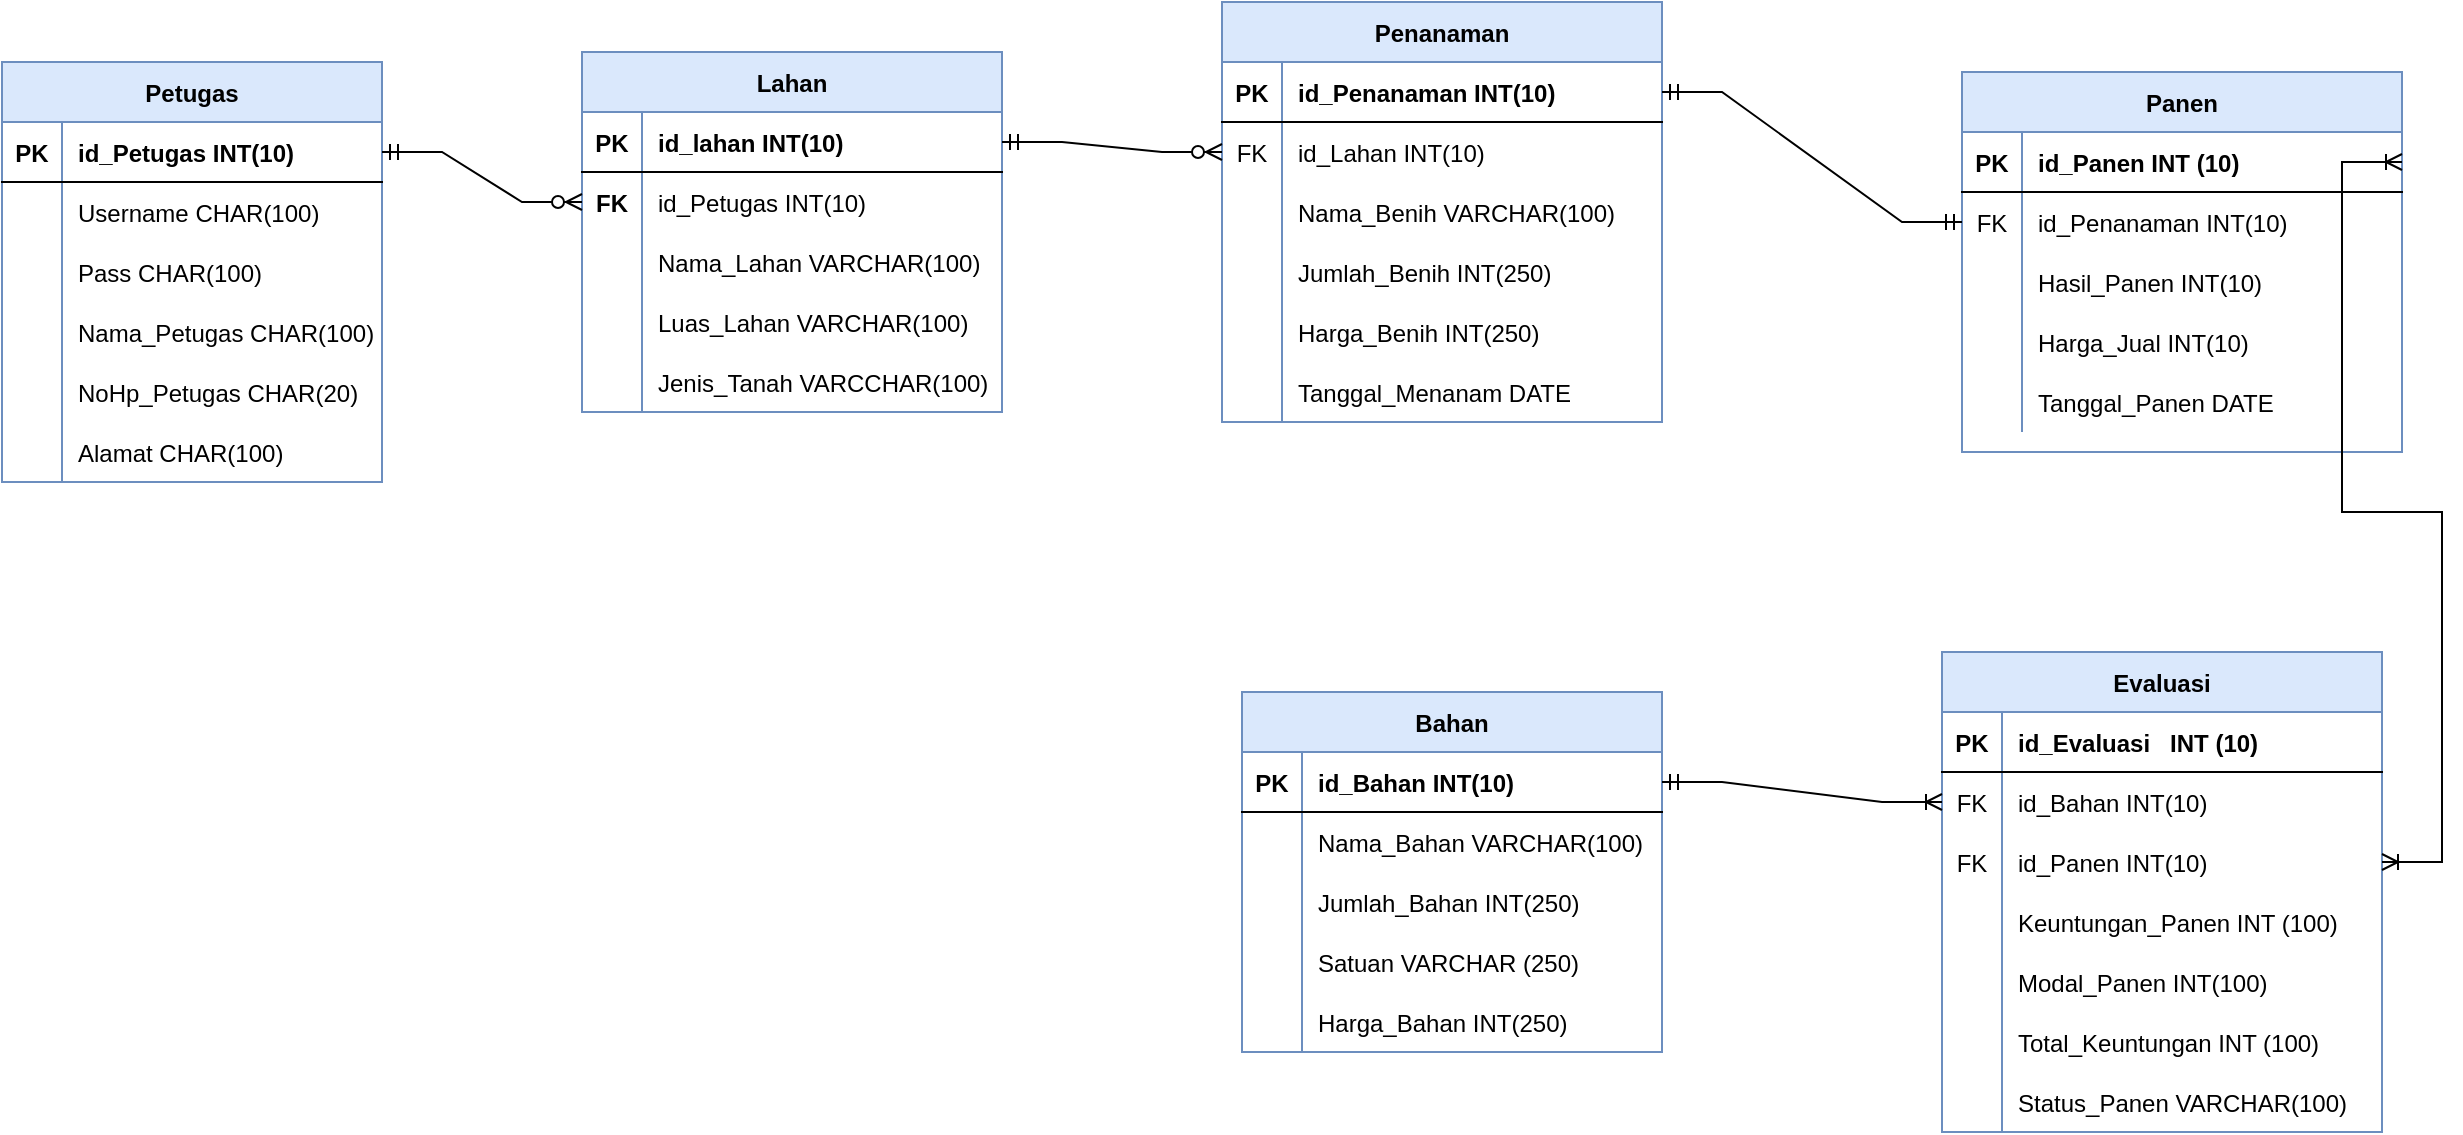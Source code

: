 <mxfile version="17.4.4" type="github">
  <diagram id="t7URyuVreBYmDXlSiFJe" name="Page-1">
    <mxGraphModel dx="868" dy="450" grid="1" gridSize="10" guides="1" tooltips="1" connect="1" arrows="1" fold="1" page="1" pageScale="1" pageWidth="1700" pageHeight="1100" math="0" shadow="0">
      <root>
        <mxCell id="0" />
        <mxCell id="1" parent="0" />
        <mxCell id="6yhbWwJbMzKRtR10z-1x-57" value="Panen" style="shape=table;startSize=30;container=1;collapsible=1;childLayout=tableLayout;fixedRows=1;rowLines=0;fontStyle=1;align=center;resizeLast=1;fillColor=#dae8fc;strokeColor=#6c8ebf;" parent="1" vertex="1">
          <mxGeometry x="1310" y="90" width="220" height="190" as="geometry" />
        </mxCell>
        <mxCell id="6yhbWwJbMzKRtR10z-1x-58" value="" style="shape=tableRow;horizontal=0;startSize=0;swimlaneHead=0;swimlaneBody=0;fillColor=none;collapsible=0;dropTarget=0;points=[[0,0.5],[1,0.5]];portConstraint=eastwest;top=0;left=0;right=0;bottom=1;" parent="6yhbWwJbMzKRtR10z-1x-57" vertex="1">
          <mxGeometry y="30" width="220" height="30" as="geometry" />
        </mxCell>
        <mxCell id="6yhbWwJbMzKRtR10z-1x-59" value="PK" style="shape=partialRectangle;connectable=0;fillColor=none;top=0;left=0;bottom=0;right=0;fontStyle=1;overflow=hidden;" parent="6yhbWwJbMzKRtR10z-1x-58" vertex="1">
          <mxGeometry width="30" height="30" as="geometry">
            <mxRectangle width="30" height="30" as="alternateBounds" />
          </mxGeometry>
        </mxCell>
        <mxCell id="6yhbWwJbMzKRtR10z-1x-60" value="id_Panen INT (10)" style="shape=partialRectangle;connectable=0;fillColor=none;top=0;left=0;bottom=0;right=0;align=left;spacingLeft=6;fontStyle=1;overflow=hidden;" parent="6yhbWwJbMzKRtR10z-1x-58" vertex="1">
          <mxGeometry x="30" width="190" height="30" as="geometry">
            <mxRectangle width="190" height="30" as="alternateBounds" />
          </mxGeometry>
        </mxCell>
        <mxCell id="6yhbWwJbMzKRtR10z-1x-61" value="" style="shape=tableRow;horizontal=0;startSize=0;swimlaneHead=0;swimlaneBody=0;fillColor=none;collapsible=0;dropTarget=0;points=[[0,0.5],[1,0.5]];portConstraint=eastwest;top=0;left=0;right=0;bottom=0;" parent="6yhbWwJbMzKRtR10z-1x-57" vertex="1">
          <mxGeometry y="60" width="220" height="30" as="geometry" />
        </mxCell>
        <mxCell id="6yhbWwJbMzKRtR10z-1x-62" value="FK" style="shape=partialRectangle;connectable=0;fillColor=none;top=0;left=0;bottom=0;right=0;editable=1;overflow=hidden;" parent="6yhbWwJbMzKRtR10z-1x-61" vertex="1">
          <mxGeometry width="30" height="30" as="geometry">
            <mxRectangle width="30" height="30" as="alternateBounds" />
          </mxGeometry>
        </mxCell>
        <mxCell id="6yhbWwJbMzKRtR10z-1x-63" value="id_Penanaman INT(10)" style="shape=partialRectangle;connectable=0;fillColor=none;top=0;left=0;bottom=0;right=0;align=left;spacingLeft=6;overflow=hidden;" parent="6yhbWwJbMzKRtR10z-1x-61" vertex="1">
          <mxGeometry x="30" width="190" height="30" as="geometry">
            <mxRectangle width="190" height="30" as="alternateBounds" />
          </mxGeometry>
        </mxCell>
        <mxCell id="6yhbWwJbMzKRtR10z-1x-64" value="" style="shape=tableRow;horizontal=0;startSize=0;swimlaneHead=0;swimlaneBody=0;fillColor=none;collapsible=0;dropTarget=0;points=[[0,0.5],[1,0.5]];portConstraint=eastwest;top=0;left=0;right=0;bottom=0;" parent="6yhbWwJbMzKRtR10z-1x-57" vertex="1">
          <mxGeometry y="90" width="220" height="30" as="geometry" />
        </mxCell>
        <mxCell id="6yhbWwJbMzKRtR10z-1x-65" value="" style="shape=partialRectangle;connectable=0;fillColor=none;top=0;left=0;bottom=0;right=0;editable=1;overflow=hidden;" parent="6yhbWwJbMzKRtR10z-1x-64" vertex="1">
          <mxGeometry width="30" height="30" as="geometry">
            <mxRectangle width="30" height="30" as="alternateBounds" />
          </mxGeometry>
        </mxCell>
        <mxCell id="6yhbWwJbMzKRtR10z-1x-66" value="Hasil_Panen INT(10)" style="shape=partialRectangle;connectable=0;fillColor=none;top=0;left=0;bottom=0;right=0;align=left;spacingLeft=6;overflow=hidden;" parent="6yhbWwJbMzKRtR10z-1x-64" vertex="1">
          <mxGeometry x="30" width="190" height="30" as="geometry">
            <mxRectangle width="190" height="30" as="alternateBounds" />
          </mxGeometry>
        </mxCell>
        <mxCell id="6yhbWwJbMzKRtR10z-1x-67" value="" style="shape=tableRow;horizontal=0;startSize=0;swimlaneHead=0;swimlaneBody=0;fillColor=none;collapsible=0;dropTarget=0;points=[[0,0.5],[1,0.5]];portConstraint=eastwest;top=0;left=0;right=0;bottom=0;" parent="6yhbWwJbMzKRtR10z-1x-57" vertex="1">
          <mxGeometry y="120" width="220" height="30" as="geometry" />
        </mxCell>
        <mxCell id="6yhbWwJbMzKRtR10z-1x-68" value="" style="shape=partialRectangle;connectable=0;fillColor=none;top=0;left=0;bottom=0;right=0;editable=1;overflow=hidden;" parent="6yhbWwJbMzKRtR10z-1x-67" vertex="1">
          <mxGeometry width="30" height="30" as="geometry">
            <mxRectangle width="30" height="30" as="alternateBounds" />
          </mxGeometry>
        </mxCell>
        <mxCell id="6yhbWwJbMzKRtR10z-1x-69" value="Harga_Jual INT(10)" style="shape=partialRectangle;connectable=0;fillColor=none;top=0;left=0;bottom=0;right=0;align=left;spacingLeft=6;overflow=hidden;" parent="6yhbWwJbMzKRtR10z-1x-67" vertex="1">
          <mxGeometry x="30" width="190" height="30" as="geometry">
            <mxRectangle width="190" height="30" as="alternateBounds" />
          </mxGeometry>
        </mxCell>
        <mxCell id="6yhbWwJbMzKRtR10z-1x-168" value="" style="shape=tableRow;horizontal=0;startSize=0;swimlaneHead=0;swimlaneBody=0;fillColor=none;collapsible=0;dropTarget=0;points=[[0,0.5],[1,0.5]];portConstraint=eastwest;top=0;left=0;right=0;bottom=0;" parent="6yhbWwJbMzKRtR10z-1x-57" vertex="1">
          <mxGeometry y="150" width="220" height="30" as="geometry" />
        </mxCell>
        <mxCell id="6yhbWwJbMzKRtR10z-1x-169" value="" style="shape=partialRectangle;connectable=0;fillColor=none;top=0;left=0;bottom=0;right=0;editable=1;overflow=hidden;" parent="6yhbWwJbMzKRtR10z-1x-168" vertex="1">
          <mxGeometry width="30" height="30" as="geometry">
            <mxRectangle width="30" height="30" as="alternateBounds" />
          </mxGeometry>
        </mxCell>
        <mxCell id="6yhbWwJbMzKRtR10z-1x-170" value="Tanggal_Panen DATE" style="shape=partialRectangle;connectable=0;fillColor=none;top=0;left=0;bottom=0;right=0;align=left;spacingLeft=6;overflow=hidden;" parent="6yhbWwJbMzKRtR10z-1x-168" vertex="1">
          <mxGeometry x="30" width="190" height="30" as="geometry">
            <mxRectangle width="190" height="30" as="alternateBounds" />
          </mxGeometry>
        </mxCell>
        <mxCell id="6yhbWwJbMzKRtR10z-1x-70" value="Penanaman" style="shape=table;startSize=30;container=1;collapsible=1;childLayout=tableLayout;fixedRows=1;rowLines=0;fontStyle=1;align=center;resizeLast=1;fillColor=#dae8fc;strokeColor=#6c8ebf;" parent="1" vertex="1">
          <mxGeometry x="940" y="55" width="220" height="210" as="geometry" />
        </mxCell>
        <mxCell id="6yhbWwJbMzKRtR10z-1x-71" value="" style="shape=tableRow;horizontal=0;startSize=0;swimlaneHead=0;swimlaneBody=0;fillColor=none;collapsible=0;dropTarget=0;points=[[0,0.5],[1,0.5]];portConstraint=eastwest;top=0;left=0;right=0;bottom=1;" parent="6yhbWwJbMzKRtR10z-1x-70" vertex="1">
          <mxGeometry y="30" width="220" height="30" as="geometry" />
        </mxCell>
        <mxCell id="6yhbWwJbMzKRtR10z-1x-72" value="PK" style="shape=partialRectangle;connectable=0;fillColor=none;top=0;left=0;bottom=0;right=0;fontStyle=1;overflow=hidden;" parent="6yhbWwJbMzKRtR10z-1x-71" vertex="1">
          <mxGeometry width="30" height="30" as="geometry">
            <mxRectangle width="30" height="30" as="alternateBounds" />
          </mxGeometry>
        </mxCell>
        <mxCell id="6yhbWwJbMzKRtR10z-1x-73" value="id_Penanaman INT(10)" style="shape=partialRectangle;connectable=0;fillColor=none;top=0;left=0;bottom=0;right=0;align=left;spacingLeft=6;fontStyle=1;overflow=hidden;" parent="6yhbWwJbMzKRtR10z-1x-71" vertex="1">
          <mxGeometry x="30" width="190" height="30" as="geometry">
            <mxRectangle width="190" height="30" as="alternateBounds" />
          </mxGeometry>
        </mxCell>
        <mxCell id="6yhbWwJbMzKRtR10z-1x-74" value="" style="shape=tableRow;horizontal=0;startSize=0;swimlaneHead=0;swimlaneBody=0;fillColor=none;collapsible=0;dropTarget=0;points=[[0,0.5],[1,0.5]];portConstraint=eastwest;top=0;left=0;right=0;bottom=0;" parent="6yhbWwJbMzKRtR10z-1x-70" vertex="1">
          <mxGeometry y="60" width="220" height="30" as="geometry" />
        </mxCell>
        <mxCell id="6yhbWwJbMzKRtR10z-1x-75" value="FK" style="shape=partialRectangle;connectable=0;fillColor=none;top=0;left=0;bottom=0;right=0;editable=1;overflow=hidden;" parent="6yhbWwJbMzKRtR10z-1x-74" vertex="1">
          <mxGeometry width="30" height="30" as="geometry">
            <mxRectangle width="30" height="30" as="alternateBounds" />
          </mxGeometry>
        </mxCell>
        <mxCell id="6yhbWwJbMzKRtR10z-1x-76" value="id_Lahan INT(10)" style="shape=partialRectangle;connectable=0;fillColor=none;top=0;left=0;bottom=0;right=0;align=left;spacingLeft=6;overflow=hidden;" parent="6yhbWwJbMzKRtR10z-1x-74" vertex="1">
          <mxGeometry x="30" width="190" height="30" as="geometry">
            <mxRectangle width="190" height="30" as="alternateBounds" />
          </mxGeometry>
        </mxCell>
        <mxCell id="6yhbWwJbMzKRtR10z-1x-80" value="" style="shape=tableRow;horizontal=0;startSize=0;swimlaneHead=0;swimlaneBody=0;fillColor=none;collapsible=0;dropTarget=0;points=[[0,0.5],[1,0.5]];portConstraint=eastwest;top=0;left=0;right=0;bottom=0;" parent="6yhbWwJbMzKRtR10z-1x-70" vertex="1">
          <mxGeometry y="90" width="220" height="30" as="geometry" />
        </mxCell>
        <mxCell id="6yhbWwJbMzKRtR10z-1x-81" value="" style="shape=partialRectangle;connectable=0;fillColor=none;top=0;left=0;bottom=0;right=0;editable=1;overflow=hidden;" parent="6yhbWwJbMzKRtR10z-1x-80" vertex="1">
          <mxGeometry width="30" height="30" as="geometry">
            <mxRectangle width="30" height="30" as="alternateBounds" />
          </mxGeometry>
        </mxCell>
        <mxCell id="6yhbWwJbMzKRtR10z-1x-82" value="Nama_Benih VARCHAR(100)" style="shape=partialRectangle;connectable=0;fillColor=none;top=0;left=0;bottom=0;right=0;align=left;spacingLeft=6;overflow=hidden;" parent="6yhbWwJbMzKRtR10z-1x-80" vertex="1">
          <mxGeometry x="30" width="190" height="30" as="geometry">
            <mxRectangle width="190" height="30" as="alternateBounds" />
          </mxGeometry>
        </mxCell>
        <mxCell id="6yhbWwJbMzKRtR10z-1x-171" value="" style="shape=tableRow;horizontal=0;startSize=0;swimlaneHead=0;swimlaneBody=0;fillColor=none;collapsible=0;dropTarget=0;points=[[0,0.5],[1,0.5]];portConstraint=eastwest;top=0;left=0;right=0;bottom=0;" parent="6yhbWwJbMzKRtR10z-1x-70" vertex="1">
          <mxGeometry y="120" width="220" height="30" as="geometry" />
        </mxCell>
        <mxCell id="6yhbWwJbMzKRtR10z-1x-172" value="" style="shape=partialRectangle;connectable=0;fillColor=none;top=0;left=0;bottom=0;right=0;editable=1;overflow=hidden;" parent="6yhbWwJbMzKRtR10z-1x-171" vertex="1">
          <mxGeometry width="30" height="30" as="geometry">
            <mxRectangle width="30" height="30" as="alternateBounds" />
          </mxGeometry>
        </mxCell>
        <mxCell id="6yhbWwJbMzKRtR10z-1x-173" value="Jumlah_Benih INT(250)" style="shape=partialRectangle;connectable=0;fillColor=none;top=0;left=0;bottom=0;right=0;align=left;spacingLeft=6;overflow=hidden;" parent="6yhbWwJbMzKRtR10z-1x-171" vertex="1">
          <mxGeometry x="30" width="190" height="30" as="geometry">
            <mxRectangle width="190" height="30" as="alternateBounds" />
          </mxGeometry>
        </mxCell>
        <mxCell id="6yhbWwJbMzKRtR10z-1x-153" value="" style="shape=tableRow;horizontal=0;startSize=0;swimlaneHead=0;swimlaneBody=0;fillColor=none;collapsible=0;dropTarget=0;points=[[0,0.5],[1,0.5]];portConstraint=eastwest;top=0;left=0;right=0;bottom=0;" parent="6yhbWwJbMzKRtR10z-1x-70" vertex="1">
          <mxGeometry y="150" width="220" height="30" as="geometry" />
        </mxCell>
        <mxCell id="6yhbWwJbMzKRtR10z-1x-154" value="" style="shape=partialRectangle;connectable=0;fillColor=none;top=0;left=0;bottom=0;right=0;editable=1;overflow=hidden;" parent="6yhbWwJbMzKRtR10z-1x-153" vertex="1">
          <mxGeometry width="30" height="30" as="geometry">
            <mxRectangle width="30" height="30" as="alternateBounds" />
          </mxGeometry>
        </mxCell>
        <mxCell id="6yhbWwJbMzKRtR10z-1x-155" value="Harga_Benih INT(250)" style="shape=partialRectangle;connectable=0;fillColor=none;top=0;left=0;bottom=0;right=0;align=left;spacingLeft=6;overflow=hidden;" parent="6yhbWwJbMzKRtR10z-1x-153" vertex="1">
          <mxGeometry x="30" width="190" height="30" as="geometry">
            <mxRectangle width="190" height="30" as="alternateBounds" />
          </mxGeometry>
        </mxCell>
        <mxCell id="6yhbWwJbMzKRtR10z-1x-159" value="" style="shape=tableRow;horizontal=0;startSize=0;swimlaneHead=0;swimlaneBody=0;fillColor=none;collapsible=0;dropTarget=0;points=[[0,0.5],[1,0.5]];portConstraint=eastwest;top=0;left=0;right=0;bottom=0;" parent="6yhbWwJbMzKRtR10z-1x-70" vertex="1">
          <mxGeometry y="180" width="220" height="30" as="geometry" />
        </mxCell>
        <mxCell id="6yhbWwJbMzKRtR10z-1x-160" value="" style="shape=partialRectangle;connectable=0;fillColor=none;top=0;left=0;bottom=0;right=0;editable=1;overflow=hidden;" parent="6yhbWwJbMzKRtR10z-1x-159" vertex="1">
          <mxGeometry width="30" height="30" as="geometry">
            <mxRectangle width="30" height="30" as="alternateBounds" />
          </mxGeometry>
        </mxCell>
        <mxCell id="6yhbWwJbMzKRtR10z-1x-161" value="Tanggal_Menanam DATE" style="shape=partialRectangle;connectable=0;fillColor=none;top=0;left=0;bottom=0;right=0;align=left;spacingLeft=6;overflow=hidden;" parent="6yhbWwJbMzKRtR10z-1x-159" vertex="1">
          <mxGeometry x="30" width="190" height="30" as="geometry">
            <mxRectangle width="190" height="30" as="alternateBounds" />
          </mxGeometry>
        </mxCell>
        <mxCell id="6yhbWwJbMzKRtR10z-1x-83" value="Petugas" style="shape=table;startSize=30;container=1;collapsible=1;childLayout=tableLayout;fixedRows=1;rowLines=0;fontStyle=1;align=center;resizeLast=1;fillColor=#dae8fc;strokeColor=#6c8ebf;" parent="1" vertex="1">
          <mxGeometry x="330" y="85" width="190" height="210" as="geometry" />
        </mxCell>
        <mxCell id="6yhbWwJbMzKRtR10z-1x-84" value="" style="shape=tableRow;horizontal=0;startSize=0;swimlaneHead=0;swimlaneBody=0;fillColor=none;collapsible=0;dropTarget=0;points=[[0,0.5],[1,0.5]];portConstraint=eastwest;top=0;left=0;right=0;bottom=1;" parent="6yhbWwJbMzKRtR10z-1x-83" vertex="1">
          <mxGeometry y="30" width="190" height="30" as="geometry" />
        </mxCell>
        <mxCell id="6yhbWwJbMzKRtR10z-1x-85" value="PK" style="shape=partialRectangle;connectable=0;fillColor=none;top=0;left=0;bottom=0;right=0;fontStyle=1;overflow=hidden;" parent="6yhbWwJbMzKRtR10z-1x-84" vertex="1">
          <mxGeometry width="30" height="30" as="geometry">
            <mxRectangle width="30" height="30" as="alternateBounds" />
          </mxGeometry>
        </mxCell>
        <mxCell id="6yhbWwJbMzKRtR10z-1x-86" value="id_Petugas INT(10)" style="shape=partialRectangle;connectable=0;fillColor=none;top=0;left=0;bottom=0;right=0;align=left;spacingLeft=6;fontStyle=1;overflow=hidden;" parent="6yhbWwJbMzKRtR10z-1x-84" vertex="1">
          <mxGeometry x="30" width="160" height="30" as="geometry">
            <mxRectangle width="160" height="30" as="alternateBounds" />
          </mxGeometry>
        </mxCell>
        <mxCell id="D6ZERyK8u59fLl-tjKng-1" value="" style="shape=tableRow;horizontal=0;startSize=0;swimlaneHead=0;swimlaneBody=0;fillColor=none;collapsible=0;dropTarget=0;points=[[0,0.5],[1,0.5]];portConstraint=eastwest;top=0;left=0;right=0;bottom=0;" parent="6yhbWwJbMzKRtR10z-1x-83" vertex="1">
          <mxGeometry y="60" width="190" height="30" as="geometry" />
        </mxCell>
        <mxCell id="D6ZERyK8u59fLl-tjKng-2" value="" style="shape=partialRectangle;connectable=0;fillColor=none;top=0;left=0;bottom=0;right=0;editable=1;overflow=hidden;" parent="D6ZERyK8u59fLl-tjKng-1" vertex="1">
          <mxGeometry width="30" height="30" as="geometry">
            <mxRectangle width="30" height="30" as="alternateBounds" />
          </mxGeometry>
        </mxCell>
        <mxCell id="D6ZERyK8u59fLl-tjKng-3" value="Username CHAR(100)" style="shape=partialRectangle;connectable=0;fillColor=none;top=0;left=0;bottom=0;right=0;align=left;spacingLeft=6;overflow=hidden;" parent="D6ZERyK8u59fLl-tjKng-1" vertex="1">
          <mxGeometry x="30" width="160" height="30" as="geometry">
            <mxRectangle width="160" height="30" as="alternateBounds" />
          </mxGeometry>
        </mxCell>
        <mxCell id="6yhbWwJbMzKRtR10z-1x-87" value="" style="shape=tableRow;horizontal=0;startSize=0;swimlaneHead=0;swimlaneBody=0;fillColor=none;collapsible=0;dropTarget=0;points=[[0,0.5],[1,0.5]];portConstraint=eastwest;top=0;left=0;right=0;bottom=0;" parent="6yhbWwJbMzKRtR10z-1x-83" vertex="1">
          <mxGeometry y="90" width="190" height="30" as="geometry" />
        </mxCell>
        <mxCell id="6yhbWwJbMzKRtR10z-1x-88" value="" style="shape=partialRectangle;connectable=0;fillColor=none;top=0;left=0;bottom=0;right=0;editable=1;overflow=hidden;" parent="6yhbWwJbMzKRtR10z-1x-87" vertex="1">
          <mxGeometry width="30" height="30" as="geometry">
            <mxRectangle width="30" height="30" as="alternateBounds" />
          </mxGeometry>
        </mxCell>
        <mxCell id="6yhbWwJbMzKRtR10z-1x-89" value="Pass CHAR(100)" style="shape=partialRectangle;connectable=0;fillColor=none;top=0;left=0;bottom=0;right=0;align=left;spacingLeft=6;overflow=hidden;" parent="6yhbWwJbMzKRtR10z-1x-87" vertex="1">
          <mxGeometry x="30" width="160" height="30" as="geometry">
            <mxRectangle width="160" height="30" as="alternateBounds" />
          </mxGeometry>
        </mxCell>
        <mxCell id="D6ZERyK8u59fLl-tjKng-4" value="" style="shape=tableRow;horizontal=0;startSize=0;swimlaneHead=0;swimlaneBody=0;fillColor=none;collapsible=0;dropTarget=0;points=[[0,0.5],[1,0.5]];portConstraint=eastwest;top=0;left=0;right=0;bottom=0;" parent="6yhbWwJbMzKRtR10z-1x-83" vertex="1">
          <mxGeometry y="120" width="190" height="30" as="geometry" />
        </mxCell>
        <mxCell id="D6ZERyK8u59fLl-tjKng-5" value="" style="shape=partialRectangle;connectable=0;fillColor=none;top=0;left=0;bottom=0;right=0;editable=1;overflow=hidden;" parent="D6ZERyK8u59fLl-tjKng-4" vertex="1">
          <mxGeometry width="30" height="30" as="geometry">
            <mxRectangle width="30" height="30" as="alternateBounds" />
          </mxGeometry>
        </mxCell>
        <mxCell id="D6ZERyK8u59fLl-tjKng-6" value="Nama_Petugas CHAR(100)" style="shape=partialRectangle;connectable=0;fillColor=none;top=0;left=0;bottom=0;right=0;align=left;spacingLeft=6;overflow=hidden;" parent="D6ZERyK8u59fLl-tjKng-4" vertex="1">
          <mxGeometry x="30" width="160" height="30" as="geometry">
            <mxRectangle width="160" height="30" as="alternateBounds" />
          </mxGeometry>
        </mxCell>
        <mxCell id="6yhbWwJbMzKRtR10z-1x-90" value="" style="shape=tableRow;horizontal=0;startSize=0;swimlaneHead=0;swimlaneBody=0;fillColor=none;collapsible=0;dropTarget=0;points=[[0,0.5],[1,0.5]];portConstraint=eastwest;top=0;left=0;right=0;bottom=0;" parent="6yhbWwJbMzKRtR10z-1x-83" vertex="1">
          <mxGeometry y="150" width="190" height="30" as="geometry" />
        </mxCell>
        <mxCell id="6yhbWwJbMzKRtR10z-1x-91" value="" style="shape=partialRectangle;connectable=0;fillColor=none;top=0;left=0;bottom=0;right=0;editable=1;overflow=hidden;" parent="6yhbWwJbMzKRtR10z-1x-90" vertex="1">
          <mxGeometry width="30" height="30" as="geometry">
            <mxRectangle width="30" height="30" as="alternateBounds" />
          </mxGeometry>
        </mxCell>
        <mxCell id="6yhbWwJbMzKRtR10z-1x-92" value="NoHp_Petugas CHAR(20)" style="shape=partialRectangle;connectable=0;fillColor=none;top=0;left=0;bottom=0;right=0;align=left;spacingLeft=6;overflow=hidden;" parent="6yhbWwJbMzKRtR10z-1x-90" vertex="1">
          <mxGeometry x="30" width="160" height="30" as="geometry">
            <mxRectangle width="160" height="30" as="alternateBounds" />
          </mxGeometry>
        </mxCell>
        <mxCell id="6yhbWwJbMzKRtR10z-1x-93" value="" style="shape=tableRow;horizontal=0;startSize=0;swimlaneHead=0;swimlaneBody=0;fillColor=none;collapsible=0;dropTarget=0;points=[[0,0.5],[1,0.5]];portConstraint=eastwest;top=0;left=0;right=0;bottom=0;" parent="6yhbWwJbMzKRtR10z-1x-83" vertex="1">
          <mxGeometry y="180" width="190" height="30" as="geometry" />
        </mxCell>
        <mxCell id="6yhbWwJbMzKRtR10z-1x-94" value="" style="shape=partialRectangle;connectable=0;fillColor=none;top=0;left=0;bottom=0;right=0;editable=1;overflow=hidden;" parent="6yhbWwJbMzKRtR10z-1x-93" vertex="1">
          <mxGeometry width="30" height="30" as="geometry">
            <mxRectangle width="30" height="30" as="alternateBounds" />
          </mxGeometry>
        </mxCell>
        <mxCell id="6yhbWwJbMzKRtR10z-1x-95" value="Alamat CHAR(100)" style="shape=partialRectangle;connectable=0;fillColor=none;top=0;left=0;bottom=0;right=0;align=left;spacingLeft=6;overflow=hidden;" parent="6yhbWwJbMzKRtR10z-1x-93" vertex="1">
          <mxGeometry x="30" width="160" height="30" as="geometry">
            <mxRectangle width="160" height="30" as="alternateBounds" />
          </mxGeometry>
        </mxCell>
        <mxCell id="6yhbWwJbMzKRtR10z-1x-137" value="Bahan" style="shape=table;startSize=30;container=1;collapsible=1;childLayout=tableLayout;fixedRows=1;rowLines=0;fontStyle=1;align=center;resizeLast=1;fillColor=#dae8fc;strokeColor=#6c8ebf;" parent="1" vertex="1">
          <mxGeometry x="950" y="400" width="210" height="180" as="geometry">
            <mxRectangle x="240" y="320" width="110" height="30" as="alternateBounds" />
          </mxGeometry>
        </mxCell>
        <mxCell id="6yhbWwJbMzKRtR10z-1x-138" value="" style="shape=tableRow;horizontal=0;startSize=0;swimlaneHead=0;swimlaneBody=0;fillColor=none;collapsible=0;dropTarget=0;points=[[0,0.5],[1,0.5]];portConstraint=eastwest;top=0;left=0;right=0;bottom=1;" parent="6yhbWwJbMzKRtR10z-1x-137" vertex="1">
          <mxGeometry y="30" width="210" height="30" as="geometry" />
        </mxCell>
        <mxCell id="6yhbWwJbMzKRtR10z-1x-139" value="PK" style="shape=partialRectangle;connectable=0;fillColor=none;top=0;left=0;bottom=0;right=0;fontStyle=1;overflow=hidden;" parent="6yhbWwJbMzKRtR10z-1x-138" vertex="1">
          <mxGeometry width="30" height="30" as="geometry">
            <mxRectangle width="30" height="30" as="alternateBounds" />
          </mxGeometry>
        </mxCell>
        <mxCell id="6yhbWwJbMzKRtR10z-1x-140" value="id_Bahan INT(10)" style="shape=partialRectangle;connectable=0;fillColor=none;top=0;left=0;bottom=0;right=0;align=left;spacingLeft=6;fontStyle=1;overflow=hidden;" parent="6yhbWwJbMzKRtR10z-1x-138" vertex="1">
          <mxGeometry x="30" width="180" height="30" as="geometry">
            <mxRectangle width="180" height="30" as="alternateBounds" />
          </mxGeometry>
        </mxCell>
        <mxCell id="6yhbWwJbMzKRtR10z-1x-141" value="" style="shape=tableRow;horizontal=0;startSize=0;swimlaneHead=0;swimlaneBody=0;fillColor=none;collapsible=0;dropTarget=0;points=[[0,0.5],[1,0.5]];portConstraint=eastwest;top=0;left=0;right=0;bottom=0;" parent="6yhbWwJbMzKRtR10z-1x-137" vertex="1">
          <mxGeometry y="60" width="210" height="30" as="geometry" />
        </mxCell>
        <mxCell id="6yhbWwJbMzKRtR10z-1x-142" value="" style="shape=partialRectangle;connectable=0;fillColor=none;top=0;left=0;bottom=0;right=0;editable=1;overflow=hidden;" parent="6yhbWwJbMzKRtR10z-1x-141" vertex="1">
          <mxGeometry width="30" height="30" as="geometry">
            <mxRectangle width="30" height="30" as="alternateBounds" />
          </mxGeometry>
        </mxCell>
        <mxCell id="6yhbWwJbMzKRtR10z-1x-143" value="Nama_Bahan VARCHAR(100)" style="shape=partialRectangle;connectable=0;fillColor=none;top=0;left=0;bottom=0;right=0;align=left;spacingLeft=6;overflow=hidden;" parent="6yhbWwJbMzKRtR10z-1x-141" vertex="1">
          <mxGeometry x="30" width="180" height="30" as="geometry">
            <mxRectangle width="180" height="30" as="alternateBounds" />
          </mxGeometry>
        </mxCell>
        <mxCell id="6yhbWwJbMzKRtR10z-1x-144" value="" style="shape=tableRow;horizontal=0;startSize=0;swimlaneHead=0;swimlaneBody=0;fillColor=none;collapsible=0;dropTarget=0;points=[[0,0.5],[1,0.5]];portConstraint=eastwest;top=0;left=0;right=0;bottom=0;" parent="6yhbWwJbMzKRtR10z-1x-137" vertex="1">
          <mxGeometry y="90" width="210" height="30" as="geometry" />
        </mxCell>
        <mxCell id="6yhbWwJbMzKRtR10z-1x-145" value="" style="shape=partialRectangle;connectable=0;fillColor=none;top=0;left=0;bottom=0;right=0;editable=1;overflow=hidden;" parent="6yhbWwJbMzKRtR10z-1x-144" vertex="1">
          <mxGeometry width="30" height="30" as="geometry">
            <mxRectangle width="30" height="30" as="alternateBounds" />
          </mxGeometry>
        </mxCell>
        <mxCell id="6yhbWwJbMzKRtR10z-1x-146" value="Jumlah_Bahan INT(250)" style="shape=partialRectangle;connectable=0;fillColor=none;top=0;left=0;bottom=0;right=0;align=left;spacingLeft=6;overflow=hidden;" parent="6yhbWwJbMzKRtR10z-1x-144" vertex="1">
          <mxGeometry x="30" width="180" height="30" as="geometry">
            <mxRectangle width="180" height="30" as="alternateBounds" />
          </mxGeometry>
        </mxCell>
        <mxCell id="6yhbWwJbMzKRtR10z-1x-147" value="" style="shape=tableRow;horizontal=0;startSize=0;swimlaneHead=0;swimlaneBody=0;fillColor=none;collapsible=0;dropTarget=0;points=[[0,0.5],[1,0.5]];portConstraint=eastwest;top=0;left=0;right=0;bottom=0;" parent="6yhbWwJbMzKRtR10z-1x-137" vertex="1">
          <mxGeometry y="120" width="210" height="30" as="geometry" />
        </mxCell>
        <mxCell id="6yhbWwJbMzKRtR10z-1x-148" value="" style="shape=partialRectangle;connectable=0;fillColor=none;top=0;left=0;bottom=0;right=0;editable=1;overflow=hidden;" parent="6yhbWwJbMzKRtR10z-1x-147" vertex="1">
          <mxGeometry width="30" height="30" as="geometry">
            <mxRectangle width="30" height="30" as="alternateBounds" />
          </mxGeometry>
        </mxCell>
        <mxCell id="6yhbWwJbMzKRtR10z-1x-149" value="Satuan VARCHAR (250)" style="shape=partialRectangle;connectable=0;fillColor=none;top=0;left=0;bottom=0;right=0;align=left;spacingLeft=6;overflow=hidden;" parent="6yhbWwJbMzKRtR10z-1x-147" vertex="1">
          <mxGeometry x="30" width="180" height="30" as="geometry">
            <mxRectangle width="180" height="30" as="alternateBounds" />
          </mxGeometry>
        </mxCell>
        <mxCell id="6yhbWwJbMzKRtR10z-1x-165" value="" style="shape=tableRow;horizontal=0;startSize=0;swimlaneHead=0;swimlaneBody=0;fillColor=none;collapsible=0;dropTarget=0;points=[[0,0.5],[1,0.5]];portConstraint=eastwest;top=0;left=0;right=0;bottom=0;" parent="6yhbWwJbMzKRtR10z-1x-137" vertex="1">
          <mxGeometry y="150" width="210" height="30" as="geometry" />
        </mxCell>
        <mxCell id="6yhbWwJbMzKRtR10z-1x-166" value="" style="shape=partialRectangle;connectable=0;fillColor=none;top=0;left=0;bottom=0;right=0;editable=1;overflow=hidden;" parent="6yhbWwJbMzKRtR10z-1x-165" vertex="1">
          <mxGeometry width="30" height="30" as="geometry">
            <mxRectangle width="30" height="30" as="alternateBounds" />
          </mxGeometry>
        </mxCell>
        <mxCell id="6yhbWwJbMzKRtR10z-1x-167" value="Harga_Bahan INT(250)" style="shape=partialRectangle;connectable=0;fillColor=none;top=0;left=0;bottom=0;right=0;align=left;spacingLeft=6;overflow=hidden;" parent="6yhbWwJbMzKRtR10z-1x-165" vertex="1">
          <mxGeometry x="30" width="180" height="30" as="geometry">
            <mxRectangle width="180" height="30" as="alternateBounds" />
          </mxGeometry>
        </mxCell>
        <mxCell id="ySP6mAlawkU9WYHDmNZm-18" value="Evaluasi" style="shape=table;startSize=30;container=1;collapsible=1;childLayout=tableLayout;fixedRows=1;rowLines=0;fontStyle=1;align=center;resizeLast=1;fillColor=#dae8fc;strokeColor=#6c8ebf;" parent="1" vertex="1">
          <mxGeometry x="1300" y="380" width="220" height="240" as="geometry" />
        </mxCell>
        <mxCell id="ySP6mAlawkU9WYHDmNZm-19" value="" style="shape=tableRow;horizontal=0;startSize=0;swimlaneHead=0;swimlaneBody=0;fillColor=none;collapsible=0;dropTarget=0;points=[[0,0.5],[1,0.5]];portConstraint=eastwest;top=0;left=0;right=0;bottom=1;" parent="ySP6mAlawkU9WYHDmNZm-18" vertex="1">
          <mxGeometry y="30" width="220" height="30" as="geometry" />
        </mxCell>
        <mxCell id="ySP6mAlawkU9WYHDmNZm-20" value="PK" style="shape=partialRectangle;connectable=0;fillColor=none;top=0;left=0;bottom=0;right=0;fontStyle=1;overflow=hidden;" parent="ySP6mAlawkU9WYHDmNZm-19" vertex="1">
          <mxGeometry width="30" height="30" as="geometry">
            <mxRectangle width="30" height="30" as="alternateBounds" />
          </mxGeometry>
        </mxCell>
        <mxCell id="ySP6mAlawkU9WYHDmNZm-21" value="id_Evaluasi   INT (10)" style="shape=partialRectangle;connectable=0;fillColor=none;top=0;left=0;bottom=0;right=0;align=left;spacingLeft=6;fontStyle=1;overflow=hidden;" parent="ySP6mAlawkU9WYHDmNZm-19" vertex="1">
          <mxGeometry x="30" width="190" height="30" as="geometry">
            <mxRectangle width="190" height="30" as="alternateBounds" />
          </mxGeometry>
        </mxCell>
        <mxCell id="ySP6mAlawkU9WYHDmNZm-25" value="" style="shape=tableRow;horizontal=0;startSize=0;swimlaneHead=0;swimlaneBody=0;fillColor=none;collapsible=0;dropTarget=0;points=[[0,0.5],[1,0.5]];portConstraint=eastwest;top=0;left=0;right=0;bottom=0;" parent="ySP6mAlawkU9WYHDmNZm-18" vertex="1">
          <mxGeometry y="60" width="220" height="30" as="geometry" />
        </mxCell>
        <mxCell id="ySP6mAlawkU9WYHDmNZm-26" value="FK" style="shape=partialRectangle;connectable=0;fillColor=none;top=0;left=0;bottom=0;right=0;editable=1;overflow=hidden;" parent="ySP6mAlawkU9WYHDmNZm-25" vertex="1">
          <mxGeometry width="30" height="30" as="geometry">
            <mxRectangle width="30" height="30" as="alternateBounds" />
          </mxGeometry>
        </mxCell>
        <mxCell id="ySP6mAlawkU9WYHDmNZm-27" value="id_Bahan INT(10)" style="shape=partialRectangle;connectable=0;fillColor=none;top=0;left=0;bottom=0;right=0;align=left;spacingLeft=6;overflow=hidden;" parent="ySP6mAlawkU9WYHDmNZm-25" vertex="1">
          <mxGeometry x="30" width="190" height="30" as="geometry">
            <mxRectangle width="190" height="30" as="alternateBounds" />
          </mxGeometry>
        </mxCell>
        <mxCell id="ySP6mAlawkU9WYHDmNZm-28" value="" style="shape=tableRow;horizontal=0;startSize=0;swimlaneHead=0;swimlaneBody=0;fillColor=none;collapsible=0;dropTarget=0;points=[[0,0.5],[1,0.5]];portConstraint=eastwest;top=0;left=0;right=0;bottom=0;" parent="ySP6mAlawkU9WYHDmNZm-18" vertex="1">
          <mxGeometry y="90" width="220" height="30" as="geometry" />
        </mxCell>
        <mxCell id="ySP6mAlawkU9WYHDmNZm-29" value="FK" style="shape=partialRectangle;connectable=0;fillColor=none;top=0;left=0;bottom=0;right=0;editable=1;overflow=hidden;" parent="ySP6mAlawkU9WYHDmNZm-28" vertex="1">
          <mxGeometry width="30" height="30" as="geometry">
            <mxRectangle width="30" height="30" as="alternateBounds" />
          </mxGeometry>
        </mxCell>
        <mxCell id="ySP6mAlawkU9WYHDmNZm-30" value="id_Panen INT(10)" style="shape=partialRectangle;connectable=0;fillColor=none;top=0;left=0;bottom=0;right=0;align=left;spacingLeft=6;overflow=hidden;" parent="ySP6mAlawkU9WYHDmNZm-28" vertex="1">
          <mxGeometry x="30" width="190" height="30" as="geometry">
            <mxRectangle width="190" height="30" as="alternateBounds" />
          </mxGeometry>
        </mxCell>
        <mxCell id="ySP6mAlawkU9WYHDmNZm-31" value="" style="shape=tableRow;horizontal=0;startSize=0;swimlaneHead=0;swimlaneBody=0;fillColor=none;collapsible=0;dropTarget=0;points=[[0,0.5],[1,0.5]];portConstraint=eastwest;top=0;left=0;right=0;bottom=0;" parent="ySP6mAlawkU9WYHDmNZm-18" vertex="1">
          <mxGeometry y="120" width="220" height="30" as="geometry" />
        </mxCell>
        <mxCell id="ySP6mAlawkU9WYHDmNZm-32" value="" style="shape=partialRectangle;connectable=0;fillColor=none;top=0;left=0;bottom=0;right=0;editable=1;overflow=hidden;" parent="ySP6mAlawkU9WYHDmNZm-31" vertex="1">
          <mxGeometry width="30" height="30" as="geometry">
            <mxRectangle width="30" height="30" as="alternateBounds" />
          </mxGeometry>
        </mxCell>
        <mxCell id="ySP6mAlawkU9WYHDmNZm-33" value="Keuntungan_Panen INT (100)" style="shape=partialRectangle;connectable=0;fillColor=none;top=0;left=0;bottom=0;right=0;align=left;spacingLeft=6;overflow=hidden;" parent="ySP6mAlawkU9WYHDmNZm-31" vertex="1">
          <mxGeometry x="30" width="190" height="30" as="geometry">
            <mxRectangle width="190" height="30" as="alternateBounds" />
          </mxGeometry>
        </mxCell>
        <mxCell id="ySP6mAlawkU9WYHDmNZm-41" value="" style="shape=tableRow;horizontal=0;startSize=0;swimlaneHead=0;swimlaneBody=0;fillColor=none;collapsible=0;dropTarget=0;points=[[0,0.5],[1,0.5]];portConstraint=eastwest;top=0;left=0;right=0;bottom=0;" parent="ySP6mAlawkU9WYHDmNZm-18" vertex="1">
          <mxGeometry y="150" width="220" height="30" as="geometry" />
        </mxCell>
        <mxCell id="ySP6mAlawkU9WYHDmNZm-42" value="" style="shape=partialRectangle;connectable=0;fillColor=none;top=0;left=0;bottom=0;right=0;editable=1;overflow=hidden;" parent="ySP6mAlawkU9WYHDmNZm-41" vertex="1">
          <mxGeometry width="30" height="30" as="geometry">
            <mxRectangle width="30" height="30" as="alternateBounds" />
          </mxGeometry>
        </mxCell>
        <mxCell id="ySP6mAlawkU9WYHDmNZm-43" value="Modal_Panen INT(100)" style="shape=partialRectangle;connectable=0;fillColor=none;top=0;left=0;bottom=0;right=0;align=left;spacingLeft=6;overflow=hidden;" parent="ySP6mAlawkU9WYHDmNZm-41" vertex="1">
          <mxGeometry x="30" width="190" height="30" as="geometry">
            <mxRectangle width="190" height="30" as="alternateBounds" />
          </mxGeometry>
        </mxCell>
        <mxCell id="ySP6mAlawkU9WYHDmNZm-45" value="" style="shape=tableRow;horizontal=0;startSize=0;swimlaneHead=0;swimlaneBody=0;fillColor=none;collapsible=0;dropTarget=0;points=[[0,0.5],[1,0.5]];portConstraint=eastwest;top=0;left=0;right=0;bottom=0;" parent="ySP6mAlawkU9WYHDmNZm-18" vertex="1">
          <mxGeometry y="180" width="220" height="30" as="geometry" />
        </mxCell>
        <mxCell id="ySP6mAlawkU9WYHDmNZm-46" value="" style="shape=partialRectangle;connectable=0;fillColor=none;top=0;left=0;bottom=0;right=0;editable=1;overflow=hidden;" parent="ySP6mAlawkU9WYHDmNZm-45" vertex="1">
          <mxGeometry width="30" height="30" as="geometry">
            <mxRectangle width="30" height="30" as="alternateBounds" />
          </mxGeometry>
        </mxCell>
        <mxCell id="ySP6mAlawkU9WYHDmNZm-47" value="Total_Keuntungan INT (100)" style="shape=partialRectangle;connectable=0;fillColor=none;top=0;left=0;bottom=0;right=0;align=left;spacingLeft=6;overflow=hidden;" parent="ySP6mAlawkU9WYHDmNZm-45" vertex="1">
          <mxGeometry x="30" width="190" height="30" as="geometry">
            <mxRectangle width="190" height="30" as="alternateBounds" />
          </mxGeometry>
        </mxCell>
        <mxCell id="ySP6mAlawkU9WYHDmNZm-51" value="" style="shape=tableRow;horizontal=0;startSize=0;swimlaneHead=0;swimlaneBody=0;fillColor=none;collapsible=0;dropTarget=0;points=[[0,0.5],[1,0.5]];portConstraint=eastwest;top=0;left=0;right=0;bottom=0;" parent="ySP6mAlawkU9WYHDmNZm-18" vertex="1">
          <mxGeometry y="210" width="220" height="30" as="geometry" />
        </mxCell>
        <mxCell id="ySP6mAlawkU9WYHDmNZm-52" value="" style="shape=partialRectangle;connectable=0;fillColor=none;top=0;left=0;bottom=0;right=0;editable=1;overflow=hidden;" parent="ySP6mAlawkU9WYHDmNZm-51" vertex="1">
          <mxGeometry width="30" height="30" as="geometry">
            <mxRectangle width="30" height="30" as="alternateBounds" />
          </mxGeometry>
        </mxCell>
        <mxCell id="ySP6mAlawkU9WYHDmNZm-53" value="Status_Panen VARCHAR(100)" style="shape=partialRectangle;connectable=0;fillColor=none;top=0;left=0;bottom=0;right=0;align=left;spacingLeft=6;overflow=hidden;" parent="ySP6mAlawkU9WYHDmNZm-51" vertex="1">
          <mxGeometry x="30" width="190" height="30" as="geometry">
            <mxRectangle width="190" height="30" as="alternateBounds" />
          </mxGeometry>
        </mxCell>
        <mxCell id="mZy_FAadTCwGvDHPIC-C-1" value="Lahan" style="shape=table;startSize=30;container=1;collapsible=1;childLayout=tableLayout;fixedRows=1;rowLines=0;fontStyle=1;align=center;resizeLast=1;fillColor=#dae8fc;strokeColor=#6c8ebf;" parent="1" vertex="1">
          <mxGeometry x="620" y="80" width="210" height="180" as="geometry" />
        </mxCell>
        <mxCell id="mZy_FAadTCwGvDHPIC-C-2" value="" style="shape=tableRow;horizontal=0;startSize=0;swimlaneHead=0;swimlaneBody=0;fillColor=none;collapsible=0;dropTarget=0;points=[[0,0.5],[1,0.5]];portConstraint=eastwest;top=0;left=0;right=0;bottom=1;" parent="mZy_FAadTCwGvDHPIC-C-1" vertex="1">
          <mxGeometry y="30" width="210" height="30" as="geometry" />
        </mxCell>
        <mxCell id="mZy_FAadTCwGvDHPIC-C-3" value="PK" style="shape=partialRectangle;connectable=0;fillColor=none;top=0;left=0;bottom=0;right=0;fontStyle=1;overflow=hidden;" parent="mZy_FAadTCwGvDHPIC-C-2" vertex="1">
          <mxGeometry width="30" height="30" as="geometry">
            <mxRectangle width="30" height="30" as="alternateBounds" />
          </mxGeometry>
        </mxCell>
        <mxCell id="mZy_FAadTCwGvDHPIC-C-4" value="id_lahan INT(10)" style="shape=partialRectangle;connectable=0;fillColor=none;top=0;left=0;bottom=0;right=0;align=left;spacingLeft=6;fontStyle=1;overflow=hidden;" parent="mZy_FAadTCwGvDHPIC-C-2" vertex="1">
          <mxGeometry x="30" width="180" height="30" as="geometry">
            <mxRectangle width="180" height="30" as="alternateBounds" />
          </mxGeometry>
        </mxCell>
        <mxCell id="mZy_FAadTCwGvDHPIC-C-5" value="" style="shape=tableRow;horizontal=0;startSize=0;swimlaneHead=0;swimlaneBody=0;fillColor=none;collapsible=0;dropTarget=0;points=[[0,0.5],[1,0.5]];portConstraint=eastwest;top=0;left=0;right=0;bottom=0;" parent="mZy_FAadTCwGvDHPIC-C-1" vertex="1">
          <mxGeometry y="60" width="210" height="30" as="geometry" />
        </mxCell>
        <mxCell id="mZy_FAadTCwGvDHPIC-C-6" value="FK" style="shape=partialRectangle;connectable=0;fillColor=none;top=0;left=0;bottom=0;right=0;editable=1;overflow=hidden;fontStyle=1" parent="mZy_FAadTCwGvDHPIC-C-5" vertex="1">
          <mxGeometry width="30" height="30" as="geometry">
            <mxRectangle width="30" height="30" as="alternateBounds" />
          </mxGeometry>
        </mxCell>
        <mxCell id="mZy_FAadTCwGvDHPIC-C-7" value="id_Petugas INT(10)" style="shape=partialRectangle;connectable=0;fillColor=none;top=0;left=0;bottom=0;right=0;align=left;spacingLeft=6;overflow=hidden;" parent="mZy_FAadTCwGvDHPIC-C-5" vertex="1">
          <mxGeometry x="30" width="180" height="30" as="geometry">
            <mxRectangle width="180" height="30" as="alternateBounds" />
          </mxGeometry>
        </mxCell>
        <mxCell id="mZy_FAadTCwGvDHPIC-C-8" value="" style="shape=tableRow;horizontal=0;startSize=0;swimlaneHead=0;swimlaneBody=0;fillColor=none;collapsible=0;dropTarget=0;points=[[0,0.5],[1,0.5]];portConstraint=eastwest;top=0;left=0;right=0;bottom=0;" parent="mZy_FAadTCwGvDHPIC-C-1" vertex="1">
          <mxGeometry y="90" width="210" height="30" as="geometry" />
        </mxCell>
        <mxCell id="mZy_FAadTCwGvDHPIC-C-9" value="" style="shape=partialRectangle;connectable=0;fillColor=none;top=0;left=0;bottom=0;right=0;editable=1;overflow=hidden;" parent="mZy_FAadTCwGvDHPIC-C-8" vertex="1">
          <mxGeometry width="30" height="30" as="geometry">
            <mxRectangle width="30" height="30" as="alternateBounds" />
          </mxGeometry>
        </mxCell>
        <mxCell id="mZy_FAadTCwGvDHPIC-C-10" value="Nama_Lahan VARCHAR(100)" style="shape=partialRectangle;connectable=0;fillColor=none;top=0;left=0;bottom=0;right=0;align=left;spacingLeft=6;overflow=hidden;" parent="mZy_FAadTCwGvDHPIC-C-8" vertex="1">
          <mxGeometry x="30" width="180" height="30" as="geometry">
            <mxRectangle width="180" height="30" as="alternateBounds" />
          </mxGeometry>
        </mxCell>
        <mxCell id="mZy_FAadTCwGvDHPIC-C-11" value="" style="shape=tableRow;horizontal=0;startSize=0;swimlaneHead=0;swimlaneBody=0;fillColor=none;collapsible=0;dropTarget=0;points=[[0,0.5],[1,0.5]];portConstraint=eastwest;top=0;left=0;right=0;bottom=0;" parent="mZy_FAadTCwGvDHPIC-C-1" vertex="1">
          <mxGeometry y="120" width="210" height="30" as="geometry" />
        </mxCell>
        <mxCell id="mZy_FAadTCwGvDHPIC-C-12" value="" style="shape=partialRectangle;connectable=0;fillColor=none;top=0;left=0;bottom=0;right=0;editable=1;overflow=hidden;" parent="mZy_FAadTCwGvDHPIC-C-11" vertex="1">
          <mxGeometry width="30" height="30" as="geometry">
            <mxRectangle width="30" height="30" as="alternateBounds" />
          </mxGeometry>
        </mxCell>
        <mxCell id="mZy_FAadTCwGvDHPIC-C-13" value="Luas_Lahan VARCHAR(100)" style="shape=partialRectangle;connectable=0;fillColor=none;top=0;left=0;bottom=0;right=0;align=left;spacingLeft=6;overflow=hidden;" parent="mZy_FAadTCwGvDHPIC-C-11" vertex="1">
          <mxGeometry x="30" width="180" height="30" as="geometry">
            <mxRectangle width="180" height="30" as="alternateBounds" />
          </mxGeometry>
        </mxCell>
        <mxCell id="mZy_FAadTCwGvDHPIC-C-14" value="" style="shape=tableRow;horizontal=0;startSize=0;swimlaneHead=0;swimlaneBody=0;fillColor=none;collapsible=0;dropTarget=0;points=[[0,0.5],[1,0.5]];portConstraint=eastwest;top=0;left=0;right=0;bottom=0;" parent="mZy_FAadTCwGvDHPIC-C-1" vertex="1">
          <mxGeometry y="150" width="210" height="30" as="geometry" />
        </mxCell>
        <mxCell id="mZy_FAadTCwGvDHPIC-C-15" value="" style="shape=partialRectangle;connectable=0;fillColor=none;top=0;left=0;bottom=0;right=0;editable=1;overflow=hidden;" parent="mZy_FAadTCwGvDHPIC-C-14" vertex="1">
          <mxGeometry width="30" height="30" as="geometry">
            <mxRectangle width="30" height="30" as="alternateBounds" />
          </mxGeometry>
        </mxCell>
        <mxCell id="mZy_FAadTCwGvDHPIC-C-16" value="Jenis_Tanah VARCCHAR(100)" style="shape=partialRectangle;connectable=0;fillColor=none;top=0;left=0;bottom=0;right=0;align=left;spacingLeft=6;overflow=hidden;" parent="mZy_FAadTCwGvDHPIC-C-14" vertex="1">
          <mxGeometry x="30" width="180" height="30" as="geometry">
            <mxRectangle width="180" height="30" as="alternateBounds" />
          </mxGeometry>
        </mxCell>
        <mxCell id="D6ZERyK8u59fLl-tjKng-7" value="" style="edgeStyle=entityRelationEdgeStyle;fontSize=12;html=1;endArrow=ERzeroToMany;startArrow=ERmandOne;rounded=0;entryX=0;entryY=0.5;entryDx=0;entryDy=0;exitX=1;exitY=0.5;exitDx=0;exitDy=0;" parent="1" source="6yhbWwJbMzKRtR10z-1x-84" target="mZy_FAadTCwGvDHPIC-C-5" edge="1">
          <mxGeometry width="100" height="100" relative="1" as="geometry">
            <mxPoint x="480" y="310" as="sourcePoint" />
            <mxPoint x="580" y="210" as="targetPoint" />
          </mxGeometry>
        </mxCell>
        <mxCell id="D6ZERyK8u59fLl-tjKng-8" value="" style="edgeStyle=entityRelationEdgeStyle;fontSize=12;html=1;endArrow=ERzeroToMany;startArrow=ERmandOne;rounded=0;entryX=0;entryY=0.5;entryDx=0;entryDy=0;exitX=1;exitY=0.5;exitDx=0;exitDy=0;" parent="1" source="mZy_FAadTCwGvDHPIC-C-2" target="6yhbWwJbMzKRtR10z-1x-74" edge="1">
          <mxGeometry width="100" height="100" relative="1" as="geometry">
            <mxPoint x="840" y="65" as="sourcePoint" />
            <mxPoint x="940" y="90" as="targetPoint" />
          </mxGeometry>
        </mxCell>
        <mxCell id="D6ZERyK8u59fLl-tjKng-9" value="" style="edgeStyle=entityRelationEdgeStyle;fontSize=12;html=1;endArrow=ERmandOne;startArrow=ERmandOne;rounded=0;entryX=0;entryY=0.5;entryDx=0;entryDy=0;exitX=1;exitY=0.5;exitDx=0;exitDy=0;endFill=0;" parent="1" target="6yhbWwJbMzKRtR10z-1x-61" edge="1">
          <mxGeometry width="100" height="100" relative="1" as="geometry">
            <mxPoint x="1160" y="100" as="sourcePoint" />
            <mxPoint x="1270" y="105" as="targetPoint" />
          </mxGeometry>
        </mxCell>
        <mxCell id="D6ZERyK8u59fLl-tjKng-10" value="" style="edgeStyle=entityRelationEdgeStyle;fontSize=12;html=1;endArrow=ERoneToMany;endFill=0;startArrow=ERoneToMany;rounded=0;exitX=1;exitY=0.5;exitDx=0;exitDy=0;entryX=1;entryY=0.5;entryDx=0;entryDy=0;startFill=0;" parent="1" source="6yhbWwJbMzKRtR10z-1x-58" target="ySP6mAlawkU9WYHDmNZm-28" edge="1">
          <mxGeometry width="100" height="100" relative="1" as="geometry">
            <mxPoint x="1110" y="390" as="sourcePoint" />
            <mxPoint x="1270" y="485" as="targetPoint" />
          </mxGeometry>
        </mxCell>
        <mxCell id="D6ZERyK8u59fLl-tjKng-11" value="" style="edgeStyle=entityRelationEdgeStyle;fontSize=12;html=1;endArrow=ERmandOne;endFill=0;startArrow=ERoneToMany;rounded=0;exitX=0;exitY=0.5;exitDx=0;exitDy=0;entryX=1;entryY=0.5;entryDx=0;entryDy=0;startFill=0;" parent="1" source="ySP6mAlawkU9WYHDmNZm-25" target="6yhbWwJbMzKRtR10z-1x-138" edge="1">
          <mxGeometry width="100" height="100" relative="1" as="geometry">
            <mxPoint x="1510" y="495" as="sourcePoint" />
            <mxPoint x="1540" y="145.0" as="targetPoint" />
          </mxGeometry>
        </mxCell>
      </root>
    </mxGraphModel>
  </diagram>
</mxfile>
